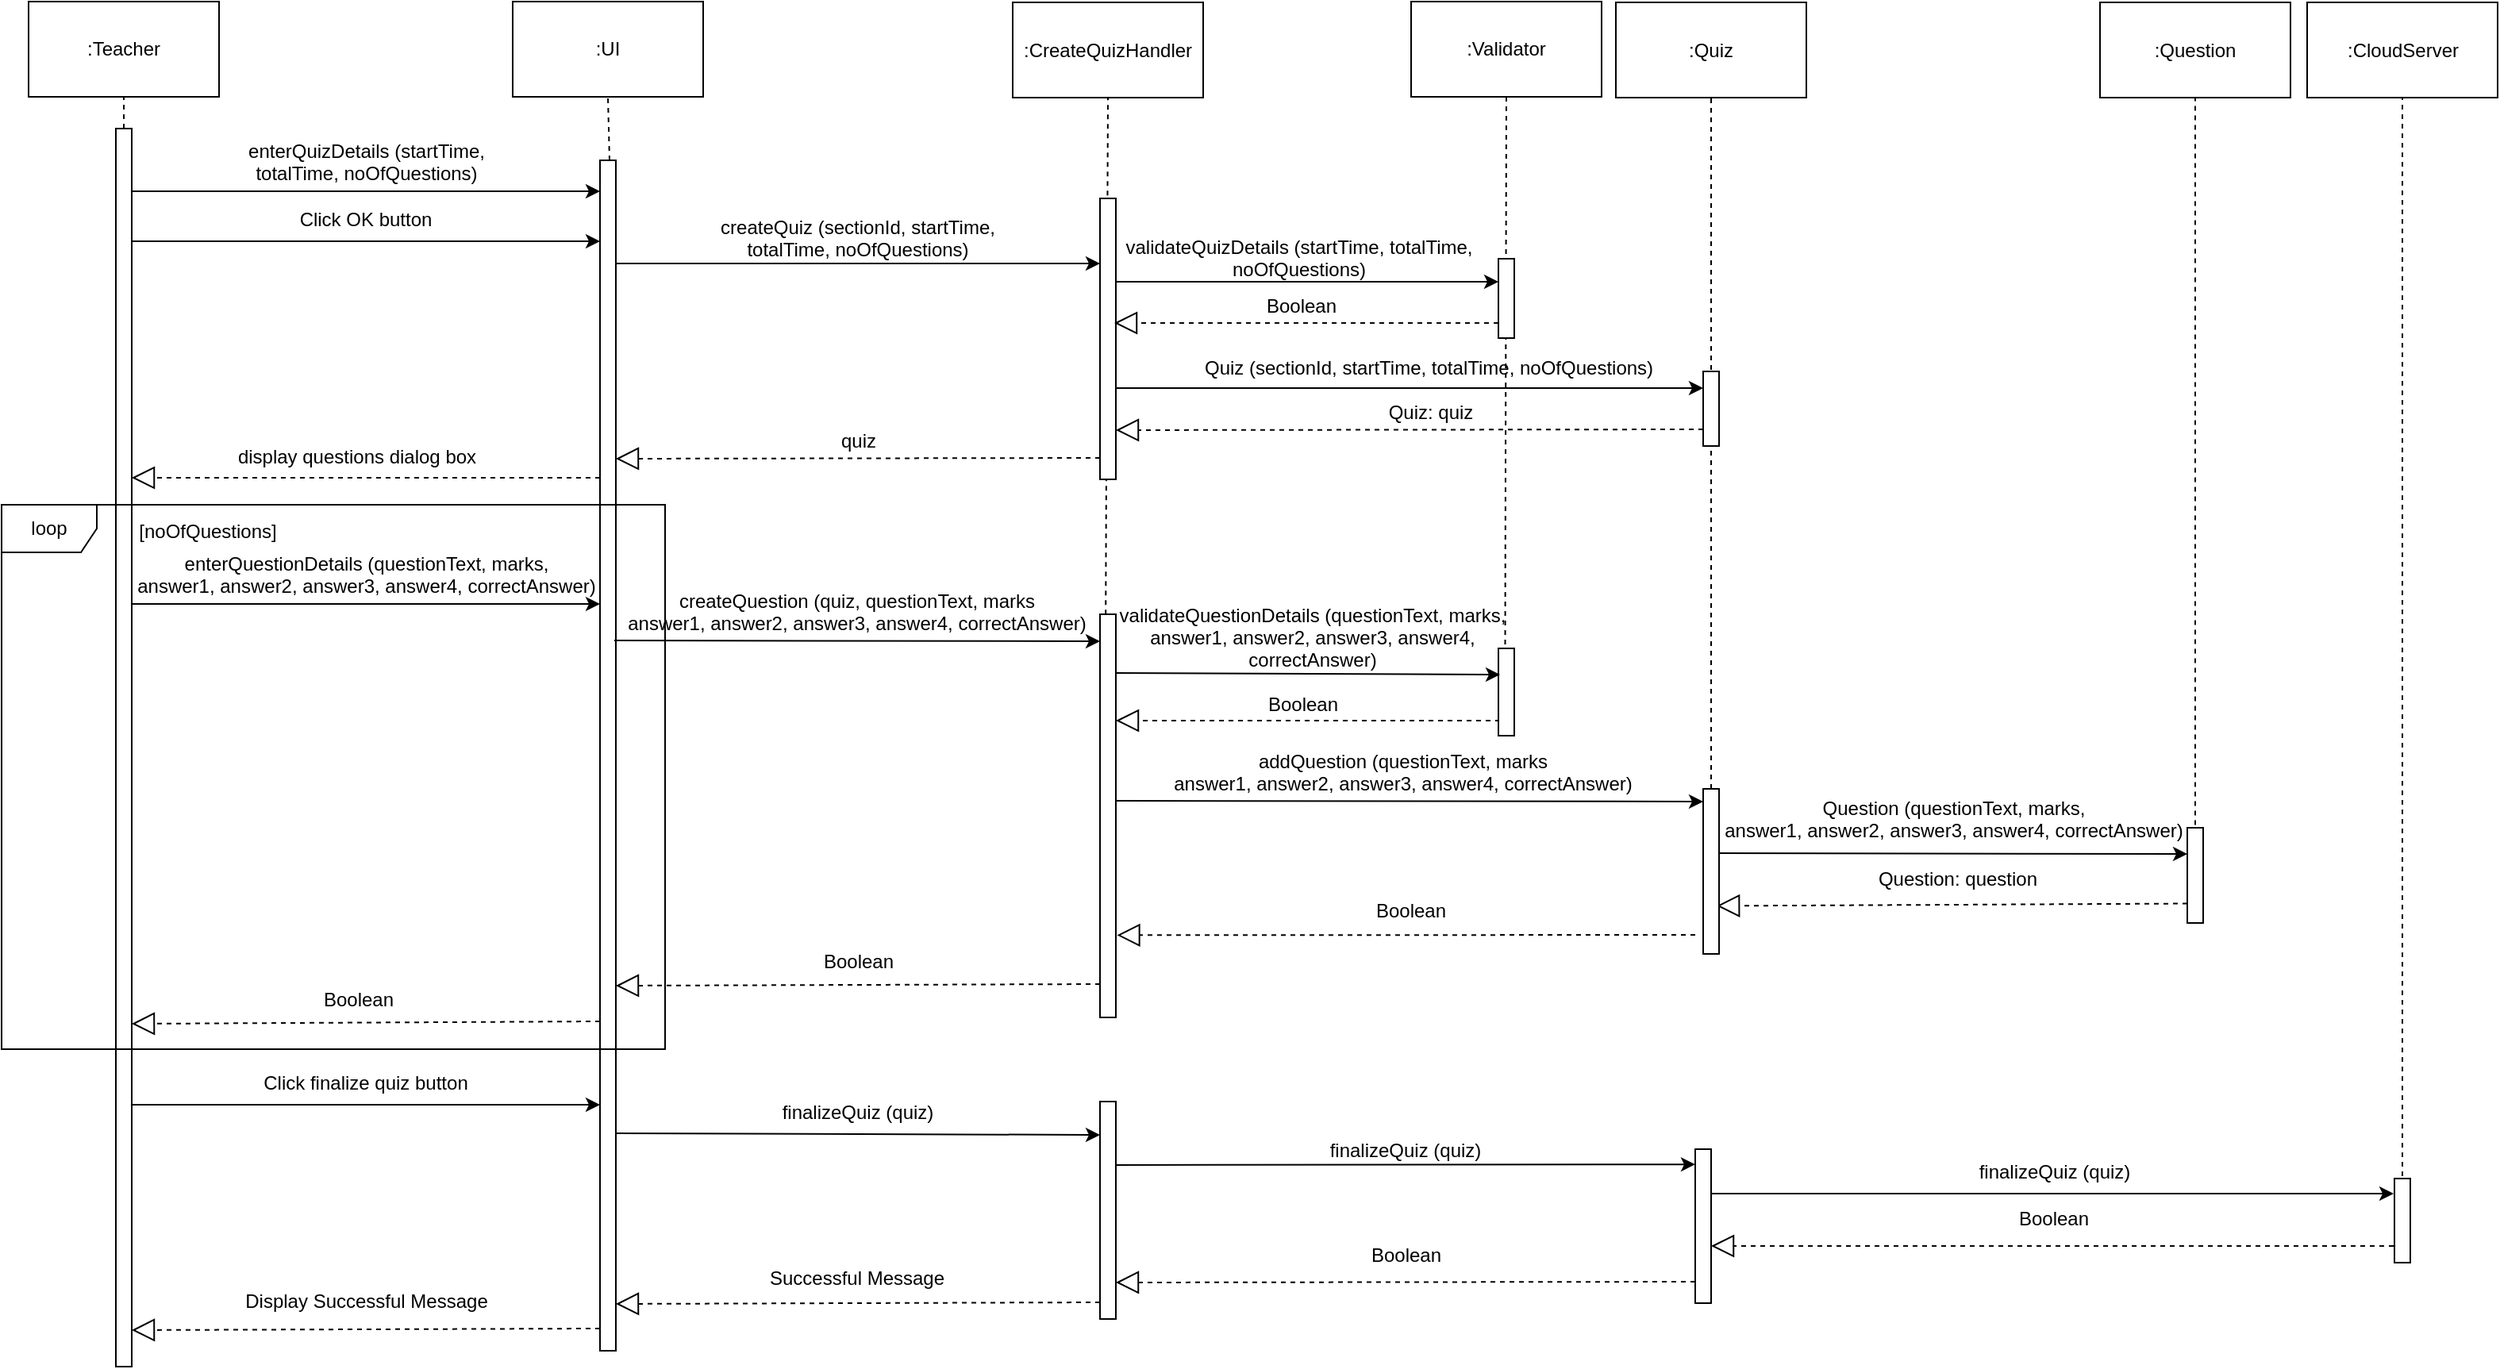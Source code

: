<mxfile version="10.6.9" type="google"><diagram id="XZeIBPWhdSQRP8PChk03" name="Page-1"><mxGraphModel dx="1200" dy="646" grid="1" gridSize="10" guides="1" tooltips="1" connect="1" arrows="1" fold="1" page="1" pageScale="1" pageWidth="850" pageHeight="1100" math="0" shadow="0"><root><mxCell id="0"/><mxCell id="1" parent="0"/><mxCell id="VtgYYwF_fdLdhsvNx-fL-1" value="" style="endArrow=none;dashed=1;html=1;entryX=0.5;entryY=1;entryDx=0;entryDy=0;" parent="1" target="VtgYYwF_fdLdhsvNx-fL-2" edge="1"><mxGeometry width="50" height="50" relative="1" as="geometry"><mxPoint x="260" y="190.0" as="sourcePoint"/><mxPoint x="259.5" y="160" as="targetPoint"/></mxGeometry></mxCell><mxCell id="VtgYYwF_fdLdhsvNx-fL-2" value=":Teacher" style="rounded=0;whiteSpace=wrap;html=1;" parent="1" vertex="1"><mxGeometry x="200" y="110" width="120" height="60" as="geometry"/></mxCell><mxCell id="VtgYYwF_fdLdhsvNx-fL-3" value="" style="html=1;points=[];perimeter=orthogonalPerimeter;" parent="1" vertex="1"><mxGeometry x="255" y="190" width="10" height="780" as="geometry"/></mxCell><mxCell id="VtgYYwF_fdLdhsvNx-fL-4" value=":UI&lt;br&gt;" style="rounded=0;whiteSpace=wrap;html=1;" parent="1" vertex="1"><mxGeometry x="505" y="110" width="120" height="60" as="geometry"/></mxCell><mxCell id="VtgYYwF_fdLdhsvNx-fL-5" value="Display Successful Message&#10;" style="text;align=center;fontStyle=0;verticalAlign=middle;spacingLeft=3;spacingRight=3;strokeColor=none;rotatable=0;points=[[0,0.5],[1,0.5]];portConstraint=eastwest;fontSize=12;" parent="1" vertex="1"><mxGeometry x="373" y="930" width="80" height="10" as="geometry"/></mxCell><mxCell id="VtgYYwF_fdLdhsvNx-fL-6" value="" style="endArrow=none;dashed=1;html=1;entryX=0.5;entryY=1;entryDx=0;entryDy=0;" parent="1" target="VtgYYwF_fdLdhsvNx-fL-4" edge="1"><mxGeometry width="50" height="50" relative="1" as="geometry"><mxPoint x="566" y="210" as="sourcePoint"/><mxPoint x="565" y="200" as="targetPoint"/></mxGeometry></mxCell><mxCell id="VtgYYwF_fdLdhsvNx-fL-7" value="" style="html=1;points=[];perimeter=orthogonalPerimeter;" parent="1" vertex="1"><mxGeometry x="560" y="210" width="10" height="750" as="geometry"/></mxCell><mxCell id="VtgYYwF_fdLdhsvNx-fL-9" value=":&lt;span&gt;CreateQuizHandler&lt;/span&gt;&lt;br&gt;" style="rounded=0;whiteSpace=wrap;html=1;" parent="1" vertex="1"><mxGeometry x="820" y="110.5" width="120" height="60" as="geometry"/></mxCell><mxCell id="VtgYYwF_fdLdhsvNx-fL-10" value="" style="endArrow=none;dashed=1;html=1;entryX=0.5;entryY=1;entryDx=0;entryDy=0;exitX=0.357;exitY=0.024;exitDx=0;exitDy=0;exitPerimeter=0;" parent="1" source="VtgYYwF_fdLdhsvNx-fL-106" target="VtgYYwF_fdLdhsvNx-fL-9" edge="1"><mxGeometry width="50" height="50" relative="1" as="geometry"><mxPoint x="880" y="490" as="sourcePoint"/><mxPoint x="880" y="203.5" as="targetPoint"/></mxGeometry></mxCell><mxCell id="VtgYYwF_fdLdhsvNx-fL-11" value="" style="html=1;points=[];perimeter=orthogonalPerimeter;" parent="1" vertex="1"><mxGeometry x="875" y="234" width="10" height="177" as="geometry"/></mxCell><mxCell id="VtgYYwF_fdLdhsvNx-fL-12" value="" style="endArrow=classic;html=1;fontSize=12;" parent="1" edge="1"><mxGeometry width="50" height="50" relative="1" as="geometry"><mxPoint x="570" y="275" as="sourcePoint"/><mxPoint x="875" y="275" as="targetPoint"/></mxGeometry></mxCell><mxCell id="VtgYYwF_fdLdhsvNx-fL-13" value="createQuiz (sectionId, startTime,&#10;totalTime, noOfQuestions)" style="text;align=center;fontStyle=0;verticalAlign=middle;spacingLeft=3;spacingRight=3;strokeColor=none;rotatable=0;points=[[0,0.5],[1,0.5]];portConstraint=eastwest;fontSize=12;" parent="1" vertex="1"><mxGeometry x="682.5" y="258" width="80" as="geometry"/></mxCell><mxCell id="VtgYYwF_fdLdhsvNx-fL-14" value=":Validator&lt;br&gt;" style="rounded=0;whiteSpace=wrap;html=1;" parent="1" vertex="1"><mxGeometry x="1071" y="110" width="120" height="60" as="geometry"/></mxCell><mxCell id="VtgYYwF_fdLdhsvNx-fL-15" value="" style="endArrow=none;dashed=1;html=1;entryX=0.5;entryY=1;entryDx=0;entryDy=0;exitX=0.424;exitY=0.063;exitDx=0;exitDy=0;exitPerimeter=0;" parent="1" source="VtgYYwF_fdLdhsvNx-fL-88" target="VtgYYwF_fdLdhsvNx-fL-14" edge="1"><mxGeometry width="50" height="50" relative="1" as="geometry"><mxPoint x="1121" y="510" as="sourcePoint"/><mxPoint x="1201" y="201.5" as="targetPoint"/></mxGeometry></mxCell><mxCell id="VtgYYwF_fdLdhsvNx-fL-20" value="Successful Message&#10;" style="text;align=center;fontStyle=0;verticalAlign=middle;spacingLeft=3;spacingRight=3;strokeColor=none;rotatable=0;points=[[0,0.5],[1,0.5]];portConstraint=eastwest;fontSize=12;" parent="1" vertex="1"><mxGeometry x="682" y="915.5" width="80" height="10" as="geometry"/></mxCell><mxCell id="VtgYYwF_fdLdhsvNx-fL-21" value="" style="endArrow=block;dashed=1;endFill=0;endSize=12;html=1;" parent="1" edge="1"><mxGeometry width="160" relative="1" as="geometry"><mxPoint x="875" y="929.5" as="sourcePoint"/><mxPoint x="570" y="930.5" as="targetPoint"/></mxGeometry></mxCell><mxCell id="VtgYYwF_fdLdhsvNx-fL-22" value="validateQuizDetails (startTime, totalTime,&#10;noOfQuestions)" style="text;align=center;fontStyle=0;verticalAlign=middle;spacingLeft=3;spacingRight=3;strokeColor=none;rotatable=0;points=[[0,0.5],[1,0.5]];portConstraint=eastwest;fontSize=12;" parent="1" vertex="1"><mxGeometry x="960.5" y="270.5" width="80" as="geometry"/></mxCell><mxCell id="VtgYYwF_fdLdhsvNx-fL-23" value="" style="endArrow=block;dashed=1;endFill=0;endSize=12;html=1;" parent="1" edge="1"><mxGeometry width="160" relative="1" as="geometry"><mxPoint x="1127" y="563" as="sourcePoint"/><mxPoint x="885" y="563" as="targetPoint"/></mxGeometry></mxCell><mxCell id="VtgYYwF_fdLdhsvNx-fL-24" value="Boolean" style="text;html=1;strokeColor=none;fillColor=none;align=center;verticalAlign=middle;whiteSpace=wrap;rounded=0;" parent="1" vertex="1"><mxGeometry x="982.5" y="542.5" width="40" height="20" as="geometry"/></mxCell><mxCell id="VtgYYwF_fdLdhsvNx-fL-25" value="" style="endArrow=classic;html=1;fontSize=12;" parent="1" edge="1"><mxGeometry width="50" height="50" relative="1" as="geometry"><mxPoint x="265" y="229.5" as="sourcePoint"/><mxPoint x="560" y="229.5" as="targetPoint"/></mxGeometry></mxCell><mxCell id="VtgYYwF_fdLdhsvNx-fL-26" value="enterQuizDetails (startTime,&#10;totalTime, noOfQuestions)" style="text;align=center;fontStyle=0;verticalAlign=middle;spacingLeft=3;spacingRight=3;strokeColor=none;rotatable=0;points=[[0,0.5],[1,0.5]];portConstraint=eastwest;fontSize=12;" parent="1" vertex="1"><mxGeometry x="373" y="210" width="80" as="geometry"/></mxCell><mxCell id="VtgYYwF_fdLdhsvNx-fL-27" value="" style="endArrow=classic;html=1;fontSize=12;" parent="1" edge="1"><mxGeometry width="50" height="50" relative="1" as="geometry"><mxPoint x="265" y="261" as="sourcePoint"/><mxPoint x="560" y="261" as="targetPoint"/></mxGeometry></mxCell><mxCell id="VtgYYwF_fdLdhsvNx-fL-28" value="Click OK button" style="text;align=center;fontStyle=0;verticalAlign=middle;spacingLeft=3;spacingRight=3;strokeColor=none;rotatable=0;points=[[0,0.5],[1,0.5]];portConstraint=eastwest;fontSize=12;" parent="1" vertex="1"><mxGeometry x="372.5" y="246" width="80" as="geometry"/></mxCell><mxCell id="VtgYYwF_fdLdhsvNx-fL-29" value=":CloudServer&lt;br&gt;" style="rounded=0;whiteSpace=wrap;html=1;" parent="1" vertex="1"><mxGeometry x="1635.5" y="110.5" width="120" height="60" as="geometry"/></mxCell><mxCell id="VtgYYwF_fdLdhsvNx-fL-30" value="" style="endArrow=none;dashed=1;html=1;entryX=0.5;entryY=1;entryDx=0;entryDy=0;exitX=0.5;exitY=-0.029;exitDx=0;exitDy=0;exitPerimeter=0;" parent="1" source="VtgYYwF_fdLdhsvNx-fL-31" target="VtgYYwF_fdLdhsvNx-fL-29" edge="1"><mxGeometry width="50" height="50" relative="1" as="geometry"><mxPoint x="1735.5" y="232.5" as="sourcePoint"/><mxPoint x="1735.5" y="202.5" as="targetPoint"/></mxGeometry></mxCell><mxCell id="VtgYYwF_fdLdhsvNx-fL-31" value="" style="html=1;points=[];perimeter=orthogonalPerimeter;" parent="1" vertex="1"><mxGeometry x="1690.5" y="851.5" width="10" height="53" as="geometry"/></mxCell><mxCell id="VtgYYwF_fdLdhsvNx-fL-39" value="" style="html=1;points=[];perimeter=orthogonalPerimeter;" parent="1" vertex="1"><mxGeometry x="1126" y="272" width="10" height="50" as="geometry"/></mxCell><mxCell id="VtgYYwF_fdLdhsvNx-fL-40" value="" style="endArrow=classic;html=1;fontSize=12;exitX=1.1;exitY=0.12;exitDx=0;exitDy=0;exitPerimeter=0;" parent="1" target="VtgYYwF_fdLdhsvNx-fL-39" edge="1"><mxGeometry width="50" height="50" relative="1" as="geometry"><mxPoint x="885" y="286.5" as="sourcePoint"/><mxPoint x="1115" y="287.5" as="targetPoint"/></mxGeometry></mxCell><mxCell id="VtgYYwF_fdLdhsvNx-fL-54" value="quiz" style="text;html=1;strokeColor=none;fillColor=none;align=center;verticalAlign=middle;whiteSpace=wrap;rounded=0;" parent="1" vertex="1"><mxGeometry x="698.5" y="377" width="48" height="20" as="geometry"/></mxCell><mxCell id="VtgYYwF_fdLdhsvNx-fL-57" value="" style="endArrow=block;dashed=1;endFill=0;endSize=12;html=1;" parent="1" edge="1"><mxGeometry width="160" relative="1" as="geometry"><mxPoint x="560" y="410" as="sourcePoint"/><mxPoint x="265" y="410" as="targetPoint"/></mxGeometry></mxCell><mxCell id="VtgYYwF_fdLdhsvNx-fL-58" value="display questions dialog box" style="text;html=1;strokeColor=none;fillColor=none;align=center;verticalAlign=middle;whiteSpace=wrap;rounded=0;" parent="1" vertex="1"><mxGeometry x="330" y="387" width="154" height="20" as="geometry"/></mxCell><mxCell id="VtgYYwF_fdLdhsvNx-fL-59" value="" style="endArrow=block;dashed=1;endFill=0;endSize=12;html=1;" parent="1" edge="1"><mxGeometry width="160" relative="1" as="geometry"><mxPoint x="875" y="397.5" as="sourcePoint"/><mxPoint x="570" y="398" as="targetPoint"/></mxGeometry></mxCell><mxCell id="VtgYYwF_fdLdhsvNx-fL-60" value="loop" style="shape=umlFrame;whiteSpace=wrap;html=1;" parent="1" vertex="1"><mxGeometry x="183" y="427" width="418" height="343" as="geometry"/></mxCell><mxCell id="VtgYYwF_fdLdhsvNx-fL-62" value="" style="endArrow=block;dashed=1;endFill=0;endSize=12;html=1;" parent="1" edge="1"><mxGeometry width="160" relative="1" as="geometry"><mxPoint x="560" y="946" as="sourcePoint"/><mxPoint x="265" y="947" as="targetPoint"/></mxGeometry></mxCell><mxCell id="VtgYYwF_fdLdhsvNx-fL-66" value="[noOfQuestions]" style="text;html=1;strokeColor=none;fillColor=none;align=center;verticalAlign=middle;whiteSpace=wrap;rounded=0;" parent="1" vertex="1"><mxGeometry x="293" y="434" width="40" height="20" as="geometry"/></mxCell><mxCell id="VtgYYwF_fdLdhsvNx-fL-67" value="" style="endArrow=classic;html=1;fontSize=12;" parent="1" edge="1"><mxGeometry width="50" height="50" relative="1" as="geometry"><mxPoint x="265" y="489.5" as="sourcePoint"/><mxPoint x="560" y="489.5" as="targetPoint"/></mxGeometry></mxCell><mxCell id="VtgYYwF_fdLdhsvNx-fL-68" value="enterQuestionDetails (questionText, marks,&#10;answer1, answer2, answer3, answer4, correctAnswer)" style="text;align=center;fontStyle=0;verticalAlign=middle;spacingLeft=3;spacingRight=3;strokeColor=none;rotatable=0;points=[[0,0.5],[1,0.5]];portConstraint=eastwest;fontSize=12;" parent="1" vertex="1"><mxGeometry x="373" y="470" width="80" as="geometry"/></mxCell><mxCell id="VtgYYwF_fdLdhsvNx-fL-72" value="" style="endArrow=classic;html=1;fontSize=12;" parent="1" edge="1"><mxGeometry width="50" height="50" relative="1" as="geometry"><mxPoint x="569" y="512.5" as="sourcePoint"/><mxPoint x="875" y="513" as="targetPoint"/></mxGeometry></mxCell><mxCell id="VtgYYwF_fdLdhsvNx-fL-73" value="createQuestion (quiz, questionText, marks&#10;answer1, answer2, answer3, answer4, correctAnswer)" style="text;align=center;fontStyle=0;verticalAlign=middle;spacingLeft=3;spacingRight=3;strokeColor=none;rotatable=0;points=[[0,0.5],[1,0.5]];portConstraint=eastwest;fontSize=12;" parent="1" vertex="1"><mxGeometry x="682" y="493.5" width="80" as="geometry"/></mxCell><mxCell id="VtgYYwF_fdLdhsvNx-fL-83" value=":Quiz&lt;br&gt;" style="rounded=0;whiteSpace=wrap;html=1;" parent="1" vertex="1"><mxGeometry x="1200" y="110.5" width="120" height="60" as="geometry"/></mxCell><mxCell id="VtgYYwF_fdLdhsvNx-fL-84" value="" style="endArrow=none;dashed=1;html=1;entryX=0.5;entryY=1;entryDx=0;entryDy=0;" parent="1" target="VtgYYwF_fdLdhsvNx-fL-83" edge="1"><mxGeometry width="50" height="50" relative="1" as="geometry"><mxPoint x="1260" y="660" as="sourcePoint"/><mxPoint x="1300" y="202.5" as="targetPoint"/></mxGeometry></mxCell><mxCell id="VtgYYwF_fdLdhsvNx-fL-85" value="" style="html=1;points=[];perimeter=orthogonalPerimeter;" parent="1" vertex="1"><mxGeometry x="1255" y="343" width="10" height="47" as="geometry"/></mxCell><mxCell id="VtgYYwF_fdLdhsvNx-fL-88" value="" style="html=1;points=[];perimeter=orthogonalPerimeter;" parent="1" vertex="1"><mxGeometry x="1126" y="517.5" width="10" height="55" as="geometry"/></mxCell><mxCell id="VtgYYwF_fdLdhsvNx-fL-92" value="" style="endArrow=classic;html=1;fontSize=12;" parent="1" edge="1"><mxGeometry width="50" height="50" relative="1" as="geometry"><mxPoint x="885" y="533" as="sourcePoint"/><mxPoint x="1127" y="534" as="targetPoint"/></mxGeometry></mxCell><mxCell id="VtgYYwF_fdLdhsvNx-fL-93" value="validateQuestionDetails (questionText, marks,&#10;answer1, answer2, answer3, answer4,&#10;correctAnswer)" style="text;align=center;fontStyle=0;verticalAlign=middle;spacingLeft=3;spacingRight=3;strokeColor=none;rotatable=0;points=[[0,0.5],[1,0.5]];portConstraint=eastwest;fontSize=12;" parent="1" vertex="1"><mxGeometry x="911" y="509.5" width="196" as="geometry"/></mxCell><mxCell id="VtgYYwF_fdLdhsvNx-fL-96" value="Quiz (sectionId, startTime, totalTime, noOfQuestions)" style="text;html=1;" parent="1" vertex="1"><mxGeometry x="939" y="326.5" width="340" height="30" as="geometry"/></mxCell><mxCell id="VtgYYwF_fdLdhsvNx-fL-97" value="" style="endArrow=classic;html=1;fontSize=12;" parent="1" edge="1"><mxGeometry width="50" height="50" relative="1" as="geometry"><mxPoint x="885" y="353.5" as="sourcePoint"/><mxPoint x="1255" y="353.5" as="targetPoint"/></mxGeometry></mxCell><mxCell id="VtgYYwF_fdLdhsvNx-fL-104" value="Quiz: quiz" style="text;html=1;strokeColor=none;fillColor=none;align=center;verticalAlign=middle;whiteSpace=wrap;rounded=0;" parent="1" vertex="1"><mxGeometry x="1049.5" y="359" width="67" height="20" as="geometry"/></mxCell><mxCell id="VtgYYwF_fdLdhsvNx-fL-105" value="" style="endArrow=block;dashed=1;endFill=0;endSize=12;html=1;" parent="1" edge="1"><mxGeometry width="160" relative="1" as="geometry"><mxPoint x="1255" y="379.5" as="sourcePoint"/><mxPoint x="885" y="380" as="targetPoint"/></mxGeometry></mxCell><mxCell id="VtgYYwF_fdLdhsvNx-fL-106" value="" style="html=1;points=[];perimeter=orthogonalPerimeter;" parent="1" vertex="1"><mxGeometry x="875" y="496" width="10" height="254" as="geometry"/></mxCell><mxCell id="VtgYYwF_fdLdhsvNx-fL-114" value=":Question&lt;br&gt;" style="rounded=0;whiteSpace=wrap;html=1;" parent="1" vertex="1"><mxGeometry x="1505" y="110.5" width="120" height="60" as="geometry"/></mxCell><mxCell id="VtgYYwF_fdLdhsvNx-fL-115" value="" style="endArrow=none;dashed=1;html=1;entryX=0.5;entryY=1;entryDx=0;entryDy=0;exitX=0.5;exitY=-0.029;exitDx=0;exitDy=0;exitPerimeter=0;" parent="1" source="VtgYYwF_fdLdhsvNx-fL-116" target="VtgYYwF_fdLdhsvNx-fL-114" edge="1"><mxGeometry width="50" height="50" relative="1" as="geometry"><mxPoint x="1605" y="232.5" as="sourcePoint"/><mxPoint x="1605" y="202.5" as="targetPoint"/></mxGeometry></mxCell><mxCell id="VtgYYwF_fdLdhsvNx-fL-116" value="" style="html=1;points=[];perimeter=orthogonalPerimeter;" parent="1" vertex="1"><mxGeometry x="1560" y="630.5" width="10" height="60" as="geometry"/></mxCell><mxCell id="VtgYYwF_fdLdhsvNx-fL-117" value="Question (questionText, marks,&#10;answer1, answer2, answer3, answer4, correctAnswer)" style="text;align=center;fontStyle=0;verticalAlign=middle;spacingLeft=3;spacingRight=3;strokeColor=none;rotatable=0;points=[[0,0.5],[1,0.5]];portConstraint=eastwest;fontSize=12;" parent="1" vertex="1"><mxGeometry x="1363" y="624" width="100" as="geometry"/></mxCell><mxCell id="VtgYYwF_fdLdhsvNx-fL-118" value="" style="endArrow=classic;html=1;fontSize=12;exitX=1.1;exitY=0.12;exitDx=0;exitDy=0;exitPerimeter=0;" parent="1" edge="1"><mxGeometry width="50" height="50" relative="1" as="geometry"><mxPoint x="1260" y="646.5" as="sourcePoint"/><mxPoint x="1560" y="647" as="targetPoint"/></mxGeometry></mxCell><mxCell id="VtgYYwF_fdLdhsvNx-fL-120" value="" style="endArrow=block;dashed=1;endFill=0;endSize=12;html=1;exitX=0;exitY=0.796;exitDx=0;exitDy=0;exitPerimeter=0;entryX=0.857;entryY=0.709;entryDx=0;entryDy=0;entryPerimeter=0;" parent="1" edge="1" target="VtgYYwF_fdLdhsvNx-fL-128" source="VtgYYwF_fdLdhsvNx-fL-116"><mxGeometry width="160" relative="1" as="geometry"><mxPoint x="1581" y="749.5" as="sourcePoint"/><mxPoint x="1270" y="680" as="targetPoint"/></mxGeometry></mxCell><mxCell id="VtgYYwF_fdLdhsvNx-fL-121" value="Question: question" style="text;html=1;strokeColor=none;fillColor=none;align=center;verticalAlign=middle;whiteSpace=wrap;rounded=0;" parent="1" vertex="1"><mxGeometry x="1353.5" y="652.5" width="123" height="20" as="geometry"/></mxCell><mxCell id="VtgYYwF_fdLdhsvNx-fL-128" value="" style="html=1;points=[];perimeter=orthogonalPerimeter;" parent="1" vertex="1"><mxGeometry x="1255" y="606" width="10" height="104" as="geometry"/></mxCell><mxCell id="VtgYYwF_fdLdhsvNx-fL-140" value="" style="endArrow=block;dashed=1;endFill=0;endSize=12;html=1;" parent="1" edge="1"><mxGeometry width="160" relative="1" as="geometry"><mxPoint x="875" y="729" as="sourcePoint"/><mxPoint x="570" y="730" as="targetPoint"/></mxGeometry></mxCell><mxCell id="VtgYYwF_fdLdhsvNx-fL-141" value="Boolean" style="text;html=1;strokeColor=none;fillColor=none;align=center;verticalAlign=middle;whiteSpace=wrap;rounded=0;" parent="1" vertex="1"><mxGeometry x="697.5" y="705" width="50" height="20" as="geometry"/></mxCell><mxCell id="VtgYYwF_fdLdhsvNx-fL-142" value="" style="endArrow=block;dashed=1;endFill=0;endSize=12;html=1;" parent="1" edge="1"><mxGeometry width="160" relative="1" as="geometry"><mxPoint x="560" y="752.5" as="sourcePoint"/><mxPoint x="265" y="754" as="targetPoint"/></mxGeometry></mxCell><mxCell id="VtgYYwF_fdLdhsvNx-fL-143" value="Boolean" style="text;html=1;strokeColor=none;fillColor=none;align=center;verticalAlign=middle;whiteSpace=wrap;rounded=0;" parent="1" vertex="1"><mxGeometry x="382.5" y="728.5" width="50" height="20" as="geometry"/></mxCell><mxCell id="VtgYYwF_fdLdhsvNx-fL-144" value="" style="endArrow=classic;html=1;fontSize=12;" parent="1" edge="1"><mxGeometry width="50" height="50" relative="1" as="geometry"><mxPoint x="265" y="805" as="sourcePoint"/><mxPoint x="560" y="805" as="targetPoint"/></mxGeometry></mxCell><mxCell id="VtgYYwF_fdLdhsvNx-fL-145" value="Click finalize quiz button" style="text;align=center;fontStyle=0;verticalAlign=middle;spacingLeft=3;spacingRight=3;strokeColor=none;rotatable=0;points=[[0,0.5],[1,0.5]];portConstraint=eastwest;fontSize=12;" parent="1" vertex="1"><mxGeometry x="372.5" y="790" width="80" as="geometry"/></mxCell><mxCell id="VtgYYwF_fdLdhsvNx-fL-146" value="" style="html=1;points=[];perimeter=orthogonalPerimeter;" parent="1" vertex="1"><mxGeometry x="875" y="803" width="10" height="137" as="geometry"/></mxCell><mxCell id="VtgYYwF_fdLdhsvNx-fL-147" value="finalizeQuiz (quiz)" style="text;align=center;fontStyle=0;verticalAlign=middle;spacingLeft=3;spacingRight=3;strokeColor=none;rotatable=0;points=[[0,0.5],[1,0.5]];portConstraint=eastwest;fontSize=12;" parent="1" vertex="1"><mxGeometry x="682.5" y="807.5" width="80" height="3" as="geometry"/></mxCell><mxCell id="VtgYYwF_fdLdhsvNx-fL-148" value="" style="endArrow=classic;html=1;fontSize=12;exitX=1.1;exitY=0.12;exitDx=0;exitDy=0;exitPerimeter=0;" parent="1" edge="1"><mxGeometry width="50" height="50" relative="1" as="geometry"><mxPoint x="570" y="823" as="sourcePoint"/><mxPoint x="875" y="824" as="targetPoint"/></mxGeometry></mxCell><mxCell id="VtgYYwF_fdLdhsvNx-fL-149" value="finalizeQuiz (quiz)" style="text;align=center;fontStyle=0;verticalAlign=middle;spacingLeft=3;spacingRight=3;strokeColor=none;rotatable=0;points=[[0,0.5],[1,0.5]];portConstraint=eastwest;fontSize=12;" parent="1" vertex="1"><mxGeometry x="1436.5" y="845" width="80" height="3" as="geometry"/></mxCell><mxCell id="VtgYYwF_fdLdhsvNx-fL-150" value="" style="endArrow=classic;html=1;fontSize=12;" parent="1" edge="1"><mxGeometry width="50" height="50" relative="1" as="geometry"><mxPoint x="1260" y="861" as="sourcePoint"/><mxPoint x="1690" y="861" as="targetPoint"/></mxGeometry></mxCell><mxCell id="VtgYYwF_fdLdhsvNx-fL-152" value="" style="endArrow=block;dashed=1;endFill=0;endSize=12;html=1;" parent="1" edge="1"><mxGeometry width="160" relative="1" as="geometry"><mxPoint x="1690" y="894" as="sourcePoint"/><mxPoint x="1260" y="894" as="targetPoint"/></mxGeometry></mxCell><mxCell id="VtgYYwF_fdLdhsvNx-fL-153" value="Boolean" style="text;html=1;strokeColor=none;fillColor=none;align=center;verticalAlign=middle;whiteSpace=wrap;rounded=0;" parent="1" vertex="1"><mxGeometry x="1455.5" y="867" width="40" height="20" as="geometry"/></mxCell><mxCell id="G6JoAQ-q_Sj5LRxf177E-1" value="" style="endArrow=block;dashed=1;endFill=0;endSize=12;html=1;" parent="1" edge="1"><mxGeometry width="160" relative="1" as="geometry"><mxPoint x="1126" y="312.5" as="sourcePoint"/><mxPoint x="884" y="312.5" as="targetPoint"/></mxGeometry></mxCell><mxCell id="G6JoAQ-q_Sj5LRxf177E-2" value="Boolean" style="text;html=1;strokeColor=none;fillColor=none;align=center;verticalAlign=middle;whiteSpace=wrap;rounded=0;" parent="1" vertex="1"><mxGeometry x="981.5" y="292" width="40" height="20" as="geometry"/></mxCell><mxCell id="nHPKi1IGA4_yj6zYNwsY-2" value="" style="endArrow=classic;html=1;fontSize=12;" edge="1" parent="1"><mxGeometry width="50" height="50" relative="1" as="geometry"><mxPoint x="885" y="613.5" as="sourcePoint"/><mxPoint x="1255" y="614" as="targetPoint"/></mxGeometry></mxCell><mxCell id="nHPKi1IGA4_yj6zYNwsY-3" value="addQuestion (questionText, marks&#10;answer1, answer2, answer3, answer4, correctAnswer)" style="text;align=center;fontStyle=0;verticalAlign=middle;spacingLeft=3;spacingRight=3;strokeColor=none;rotatable=0;points=[[0,0.5],[1,0.5]];portConstraint=eastwest;fontSize=12;" vertex="1" parent="1"><mxGeometry x="1026" y="594.5" width="80" as="geometry"/></mxCell><mxCell id="nHPKi1IGA4_yj6zYNwsY-5" value="" style="endArrow=block;dashed=1;endFill=0;endSize=12;html=1;entryX=1.071;entryY=0.796;entryDx=0;entryDy=0;entryPerimeter=0;" edge="1" parent="1" target="VtgYYwF_fdLdhsvNx-fL-106"><mxGeometry width="160" relative="1" as="geometry"><mxPoint x="1250" y="698" as="sourcePoint"/><mxPoint x="1006.5" y="697.5" as="targetPoint"/></mxGeometry></mxCell><mxCell id="nHPKi1IGA4_yj6zYNwsY-6" value="Boolean" style="text;html=1;strokeColor=none;fillColor=none;align=center;verticalAlign=middle;whiteSpace=wrap;rounded=0;" vertex="1" parent="1"><mxGeometry x="1051" y="672.5" width="40" height="20" as="geometry"/></mxCell><mxCell id="nHPKi1IGA4_yj6zYNwsY-8" value="" style="html=1;points=[];perimeter=orthogonalPerimeter;" vertex="1" parent="1"><mxGeometry x="1250" y="833" width="10" height="97" as="geometry"/></mxCell><mxCell id="nHPKi1IGA4_yj6zYNwsY-9" value="finalizeQuiz (quiz)" style="text;align=center;fontStyle=0;verticalAlign=middle;spacingLeft=3;spacingRight=3;strokeColor=none;rotatable=0;points=[[0,0.5],[1,0.5]];portConstraint=eastwest;fontSize=12;" vertex="1" parent="1"><mxGeometry x="1027.5" y="831.5" width="80" height="3" as="geometry"/></mxCell><mxCell id="nHPKi1IGA4_yj6zYNwsY-10" value="" style="endArrow=classic;html=1;fontSize=12;exitX=1.1;exitY=0.12;exitDx=0;exitDy=0;exitPerimeter=0;entryX=0;entryY=0.099;entryDx=0;entryDy=0;entryPerimeter=0;" edge="1" parent="1" target="nHPKi1IGA4_yj6zYNwsY-8"><mxGeometry width="50" height="50" relative="1" as="geometry"><mxPoint x="885" y="843" as="sourcePoint"/><mxPoint x="1220" y="843" as="targetPoint"/></mxGeometry></mxCell><mxCell id="nHPKi1IGA4_yj6zYNwsY-12" value="" style="endArrow=block;dashed=1;endFill=0;endSize=12;html=1;" edge="1" parent="1"><mxGeometry width="160" relative="1" as="geometry"><mxPoint x="1250" y="916.5" as="sourcePoint"/><mxPoint x="885" y="917" as="targetPoint"/></mxGeometry></mxCell><mxCell id="nHPKi1IGA4_yj6zYNwsY-13" value="Boolean" style="text;html=1;strokeColor=none;fillColor=none;align=center;verticalAlign=middle;whiteSpace=wrap;rounded=0;" vertex="1" parent="1"><mxGeometry x="1047.5" y="889.5" width="40" height="20" as="geometry"/></mxCell></root></mxGraphModel></diagram></mxfile>